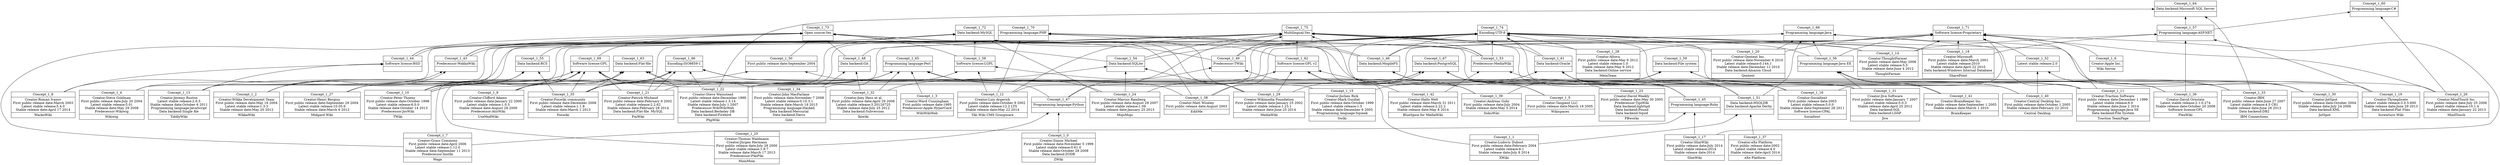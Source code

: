 digraph G { 
	rankdir=BT;
subgraph 1 { 
label="1";
1 [shape=record,label="{Concept_1_36|Creator:David Ornstein\nLatest stable release:2.1.0.274\nStable release date:October 20 2008\nSoftware license:CPL\n|FlexWiki\n}"];
2 [shape=record,label="{Concept_1_11|Creator:Traction Software\nFirst public release date:December 1 1999\nLatest stable release:6.0\nStable release date:June 2 2014\nProgramming language:Java SE\nData backend:File System\n|Traction TeamPage\n}"];
3 [shape=record,label="{Concept_1_41|Creator:BrainKeeper Inc.\nFirst public release date:September 1 2005\nStable release date:March 1 2010\n|BrainKeeper\n}"];
4 [shape=record,label="{Concept_1_40|Creator:Central Desktop Inc.\nFirst public release date:October 1 2005\nStable release date:February 22 2010\n|Central Desktop\n}"];
5 [shape=record,label="{Concept_1_4|Creator:Steve Goldman\nFirst public release date:July 20 2004\nLatest stable release:5.01\nStable release date:May 29 2008\nPredecessor:Wikiwig\n|Wikiwig\n}"];
6 [shape=record,label="{Concept_1_33|Creator:IBM\nFirst public release date:June 27 2007\nLatest stable release:4.5 CR1\nStable release date:June 26 2013\nData backend:DB2\n|IBM Connections\n}"];
7 [shape=record,label="{Concept_1_31|Creator:Jive Software\nFirst public release date:January 7 2007\nLatest stable release:5.0.3\nStable release date:April 25 2012\nData backend:SQL\nData backend:LDAP\n|Jive\n}"];
8 [shape=record,label="{Concept_1_5|Creator:Tangient LLC\nFirst public release date:March 18 2005\n|Wikispaces\n}"];
9 [shape=record,label="{Concept_1_9|Creator:Clifford Adams\nFirst public release date:January 22 2000\nLatest stable release:1.0.5\nStable release date:August 28 2009\nPredecessor:AtisWiki\n|UseModWiki\n}"];
10 [shape=record,label="{Concept_1_13|Creator:Jeremy Ruston\nLatest stable release:2.6.5\nStable release date:October 6 2011\nProgramming language:JavaScript\nData backend:Single file\n|TiddlyWiki\n}"];
11 [shape=record,label="{Concept_1_30|Creator:JotSpot\nFirst public release date:October 2004\nStable release date:July 24 2006\nData backend:XML\n|JotSpot\n}"];
12 [shape=record,label="{Concept_1_7|Creator:Grass Commons\nFirst public release date:April 2006\nLatest stable release:1.12.0\nStable release date:September 11 2013\nPredecessor:Instiki\n|Wagn\n}"];
13 [shape=record,label="{Concept_1_16|Creator:Socialtext\nFirst public release date:2003\nLatest stable release:5.0.0\nStable release date:September 28 2011\nSoftware license:CPAL\n|Socialtext\n}"];
14 [shape=record,label="{Concept_1_24|Creator:Marcus Ramberg\nFirst public release date:August 29 2007\nLatest stable release:1.09\nStable release date:January 25 2013\n|MojoMojo\n}"];
15 [shape=record,label="{Concept_1_28|Creator:Altova\nFirst public release date:May 6 2012\nLatest stable release:1.0\nStable release date:May 6 2012\nData backend:Online service\n|MetaTeam\n}"];
16 [shape=record,label="{Concept_1_27|Creator:Henri Bergius\nFirst public release date:September 29 2004\nLatest stable release:10.05.6\nStable release date:March 6 2012\n|Midgard Wiki\n}"];
17 [shape=record,label="{Concept_1_34|Creator:John MacFarlane\nFirst public release date:November 7 2008\nLatest stable release:0.10.3.1\nStable release date:March 19 2013\nProgramming language:Haskell\nData backend:Mercurial\nData backend:Darcs\n|Gitit\n}"];
18 [shape=record,label="{Concept_1_18|Creator:Microsoft\nFirst public release date:March 2001\nLatest stable release:2010\nStable release date:April 22 2010\nData backend:Windows Internal Database\n|SharePoint\n}"];
19 [shape=record,label="{Concept_1_42|Creator:Hallo Welt\nFirst public release date:March 31 2011\nLatest stable release:2.22.2\nStable release date:May 8 2014\n|BlueSpice for MediaWiki\n}"];
20 [shape=record,label="{Concept_1_35|Creator:Foswiki community\nFirst public release date:December 2008\nLatest stable release:1.1.8\nStable release date:March 1 2013\n|Foswiki\n}"];
21 [shape=record,label="{Concept_1_14|Creator:ThoughtFarmer\nFirst public release date:May 2006\nLatest stable release:5.5\nStable release date:June 4 2012\n|ThoughtFarmer\n}"];
22 [shape=record,label="{Concept_1_2|Creator:Wikka Development Team\nFirst public release date:May 16 2004\nLatest stable release:1.3.3\nStable release date:May 20 2012\n|WikkaWiki\n}"];
23 [shape=record,label="{Concept_1_8|Creator:Roman Ivanov\nFirst public release date:March 2003\nLatest stable release:5.4.0\nStable release date:April 17 2014\n|WackoWiki\n}"];
24 [shape=record,label="{Concept_1_17|Creator:SlimWiki\nFirst public release date:July 2014\nLatest stable release:2014\nStable release date:2014\n|SlimWiki\n}"];
25 [shape=record,label="{Concept_1_23|Creator:David Weekly\nFirst public release date:May 30 2005\nPredecessor:TipiWiki\nData backend:lighttpd\nData backend:Pound\nData backend:Squid\n|PBworks\n}"];
26 [shape=record,label="{Concept_1_29|Creator:Wikimedia Foundation\nFirst public release date:January 25 2002\nLatest stable release:1.23.1\nStable release date:June 25 2014\n|MediaWiki\n}"];
27 [shape=record,label="{Concept_1_21|Creator:Patrick Michaud\nFirst public release date:February 6 2002\nLatest stable release:2.2.62\nStable release date:February 28 2014\nData backend:Flat-file. MySQL\n|PmWiki\n}"];
28 [shape=record,label="{Concept_1_15|Creator:Jochen Rick\nCreator:Mark Guzdial\nFirst public release date:October 1999\nLatest stable release:1.5\nStable release date:December 6 2005\nProgramming language:Squeak\n|Swiki\n}"];
29 [shape=record,label="{Concept_1_38|Creator:Matt Wiseley\nFirst public release date:August 2003\n|EditMe\n}"];
30 [shape=record,label="{Concept_1_3|Creator:Ward Cunningham\nFirst public release date:1995\nPredecessor:Apple HyperCard\n|WikiWikiWeb\n}"];
31 [shape=record,label="{Concept_1_20|Creator:Qontext Inc.\nFirst public release date:November 6 2010\nLatest stable release:0.144.1\nStable release date:December 12 2010\nData backend:Amazon Cloud\n|Qontext\n}"];
32 [shape=record,label="{Concept_1_19|Creator:Threeplicate\nLatest stable release:3.0.5.600\nStable release date:June 29 2013\nData backend:Flat Files\n|Screwturn Wiki\n}"];
33 [shape=record,label="{Concept_1_32|Creator:Joey Hess et al.\nFirst public release date:April 29 2006\nLatest stable release:3.20120725\nStable release date:July 25 2012\nData backend:Subversion\n|Ikiwiki\n}"];
34 [shape=record,label="{Concept_1_26|Creator:MindTouch Inc.\nFirst public release date:July 25 2006\nLatest stable release:10.1.4\nStable release date:January 22 2013\n|MindTouch\n}"];
35 [shape=record,label="{Concept_1_39|Creator:Andreas Gohr\nFirst public release date:July 2004\nStable release date:May 5 2014\n|DokuWiki\n}"];
36 [shape=record,label="{Concept_1_22|Creator:Steve Wainstead\nFirst public release date:December 1999\nLatest stable release:1.3.14\nStable release date:July 1 2007\nPredecessor:WikiWikiWeb\nData backend:Berkeley DB\nData backend:Firebird\n|PhpWiki\n}"];
37 [shape=record,label="{Concept_1_6|Creator:Apple Inc.\n|Wiki Server\n}"];
38 [shape=record,label="{Concept_1_12|Creator:Luis Argerich\nFirst public release date:October 9 2002\nLatest stable release:12.2 LTS\nStable release date:May 22 2014\n|Tiki Wiki CMS Groupware\n}"];
39 [shape=record,label="{Concept_1_0|Creator:Simon Michael\nFirst public release date:November 5 1999\nLatest stable release:0.61.0\nStable release date:October 28 2008\nData backend:ZODB\n|ZWiki\n}"];
40 [shape=record,label="{Concept_1_10|Creator:Peter Thoeny\nFirst public release date:October 1998\nLatest stable release:6.0.0\nStable release date:October 14 2013\nPredecessor:JosWiki\n|TWiki\n}"];
41 [shape=record,label="{Concept_1_1|Creator:Ludovic Dubost\nFirst public release date:February 2004\nLatest stable release:6.1\nStable release date:July 8 2014\n|XWiki\n}"];
42 [shape=record,label="{Concept_1_25|Creator:Thomas Waldmann\nCreator:Jürgen Hermann\nFirst public release date:July 28 2000\nLatest stable release:1.9.7\nStable release date:March 17 2013\nPredecessor:PikiPiki\n|MoinMoin\n}"];
43 [shape=record,label="{Concept_1_37|Creator:eXo Platform\nFirst public release date:2002\nLatest stable release:4.0\nStable release date:April 2014\n|eXo Platform\n}"];
44 [shape=record,label="{Concept_1_50|First public release date:September 2004\n|}"];
45 [shape=record,label="{Concept_1_52|Latest stable release:2.0\n|}"];
46 [shape=record,label="{Concept_1_49|Predecessor:TWiki\n|}"];
47 [shape=record,label="{Concept_1_53|Predecessor:MediaWiki\n|}"];
48 [shape=record,label="{Concept_1_43|Predecessor:WakkaWiki\n|}"];
49 [shape=record,label="{Concept_1_44|Software license:BSD\n|}"];
50 [shape=record,label="{Concept_1_45|Programming language:Ruby\n|}"];
51 [shape=record,label="{Concept_1_47|Programming language:Python\n|}"];
52 [shape=record,label="{Concept_1_46|Data backend:MogileFS\n|}"];
53 [shape=record,label="{Concept_1_51|Data backend:HSQLDB\nData backend:Apache Derby\n|}"];
54 [shape=record,label="{Concept_1_48|Data backend:Git\n|}"];
55 [shape=record,label="{Concept_1_56|Programming language:Java EE\n|}"];
56 [shape=record,label="{Concept_1_55|Data backend:RCS\n|}"];
57 [shape=record,label="{Concept_1_54|Data backend:SQLite\n|}"];
58 [shape=record,label="{Concept_1_58|Software license:LGPL\n|}"];
59 [shape=record,label="{Concept_1_57|Programming language:ASP.NET\n|}"];
60 [shape=record,label="{Concept_1_59|Data backend:File system\n|}"];
61 [shape=record,label="{Concept_1_62|Software license:GPL v2\n|}"];
62 [shape=record,label="{Concept_1_60|Programming language:C#\n|}"];
63 [shape=record,label="{Concept_1_61|Data backend:Oracle\n|}"];
64 [shape=record,label="{Concept_1_64|Data backend:Microsoft SQL Server\n|}"];
65 [shape=record,label="{Concept_1_63|Data backend:Flat-file\n|}"];
66 [shape=record,label="{Concept_1_66|Encoding:ISO8859-1\n|}"];
67 [shape=record,label="{Concept_1_65|Programming language:Perl\n|}"];
68 [shape=record,label="{Concept_1_68|Programming language:Java\n|}"];
69 [shape=record,label="{Concept_1_67|Data backend:PostgreSQL\n|}"];
70 [shape=record,label="{Concept_1_69|Software license:GPL\n|}"];
71 [shape=record,label="{Concept_1_70|Programming language:PHP\n|}"];
72 [shape=record,label="{Concept_1_71|Software license:Proprietary\n|}"];
73 [shape=record,label="{Concept_1_72|Data backend:MySQL\n|}"];
74 [shape=record,label="{Concept_1_73|Open source:Yes\n|}"];
75 [shape=record,label="{Concept_1_74|Encoding:UTF-8\n|}"];
76 [shape=record,label="{Concept_1_75|Multilingual:Yes\n|}"];
	10 -> 44
	1 -> 44
	11 -> 45
	4 -> 45
	41 -> 46
	20 -> 46
	34 -> 47
	19 -> 47
	23 -> 48
	22 -> 48
	23 -> 49
	10 -> 49
	24 -> 50
	12 -> 50
	42 -> 51
	39 -> 51
	8 -> 52
	25 -> 52
	43 -> 53
	41 -> 53
	33 -> 54
	17 -> 54
	6 -> 55
	3 -> 55
	7 -> 55
	16 -> 56
	40 -> 56
	20 -> 56
	14 -> 57
	26 -> 57
	27 -> 57
	16 -> 58
	38 -> 58
	53 -> 58
	18 -> 59
	21 -> 59
	32 -> 59
	1 -> 59
	1 -> 60
	11 -> 60
	35 -> 60
	28 -> 60
	19 -> 61
	32 -> 61
	26 -> 61
	33 -> 61
	35 -> 61
	34 -> 62
	59 -> 62
	6 -> 63
	2 -> 63
	36 -> 63
	53 -> 63
	36 -> 64
	6 -> 64
	59 -> 64
	42 -> 65
	9 -> 65
	2 -> 65
	20 -> 65
	36 -> 65
	40 -> 65
	20 -> 66
	36 -> 66
	22 -> 66
	40 -> 66
	29 -> 66
	27 -> 66
	7 -> 66
	9 -> 67
	20 -> 67
	13 -> 67
	40 -> 67
	30 -> 67
	14 -> 67
	33 -> 67
	2 -> 68
	55 -> 68
	29 -> 68
	11 -> 68
	31 -> 68
	53 -> 68
	13 -> 69
	36 -> 69
	26 -> 69
	14 -> 69
	4 -> 69
	50 -> 69
	53 -> 69
	9 -> 70
	20 -> 70
	36 -> 70
	22 -> 70
	40 -> 70
	12 -> 70
	27 -> 70
	51 -> 70
	5 -> 70
	17 -> 70
	28 -> 70
	36 -> 71
	38 -> 71
	26 -> 71
	27 -> 71
	16 -> 71
	52 -> 71
	47 -> 71
	4 -> 71
	35 -> 71
	48 -> 71
	5 -> 71
	21 -> 72
	2 -> 72
	45 -> 72
	34 -> 72
	18 -> 72
	15 -> 72
	31 -> 72
	24 -> 72
	55 -> 72
	13 -> 72
	29 -> 72
	52 -> 72
	37 -> 72
	36 -> 73
	12 -> 73
	26 -> 73
	29 -> 73
	3 -> 73
	52 -> 73
	47 -> 73
	49 -> 73
	14 -> 73
	48 -> 73
	5 -> 73
	58 -> 73
	56 -> 74
	54 -> 74
	57 -> 74
	70 -> 74
	46 -> 74
	44 -> 74
	49 -> 74
	61 -> 74
	48 -> 74
	58 -> 74
	21 -> 75
	46 -> 75
	15 -> 75
	50 -> 75
	17 -> 75
	32 -> 75
	38 -> 75
	40 -> 75
	18 -> 75
	47 -> 75
	31 -> 75
	7 -> 75
	35 -> 75
	51 -> 75
	13 -> 75
	57 -> 75
	10 -> 75
	63 -> 75
	52 -> 75
	21 -> 76
	46 -> 76
	15 -> 76
	50 -> 76
	55 -> 76
	38 -> 76
	40 -> 76
	18 -> 76
	47 -> 76
	31 -> 76
	61 -> 76
	51 -> 76
	5 -> 76
	54 -> 76
	57 -> 76
	63 -> 76
	8 -> 76
	49 -> 76
	48 -> 76
}
}